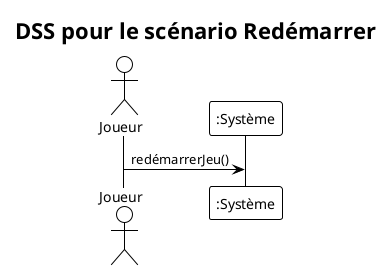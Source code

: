 @startuml
!theme plain
title DSS pour le scénario Redémarrer

actor Joueur
participant ":Système" as Système

Joueur -> Système : redémarrerJeu()

@enduml